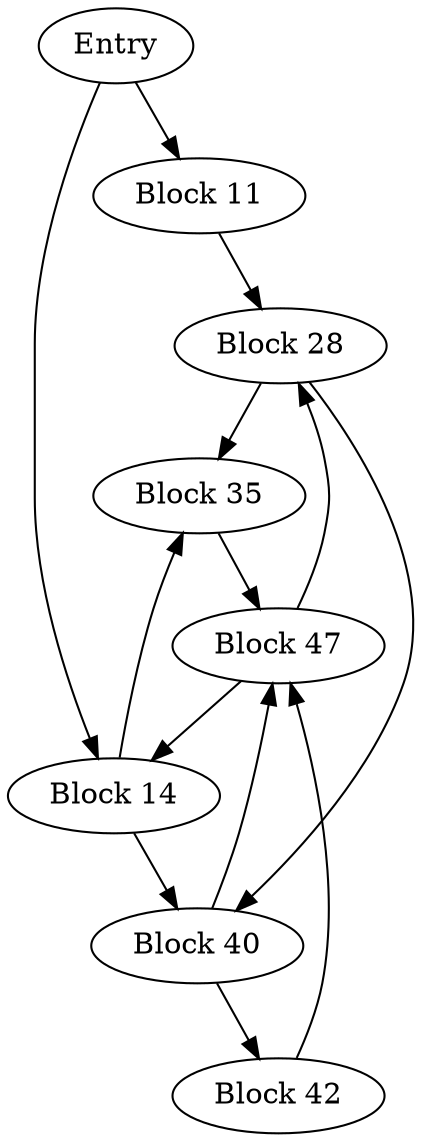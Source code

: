 digraph CFG {
    // Node definitions
    2 [label="Entry"];
    11 [label="Block 11"];
    14 [label="Block 14"];
    28 [label="Block 28"];
    35 [label="Block 35"];
    40 [label="Block 40"];
    42 [label="Block 42"];
    47 [label="Block 47"];

    // Edges between the nodes
    2 -> 14;
    2 -> 11;

    11 -> 28;

    14 -> 35;
    14 -> 40;

    28 -> 35;
    28 -> 40;

    35 -> 47;
    40 -> 42;
    
    42 -> 47;

    40 -> 47;
    47 -> 14;
    47 -> 28;
}